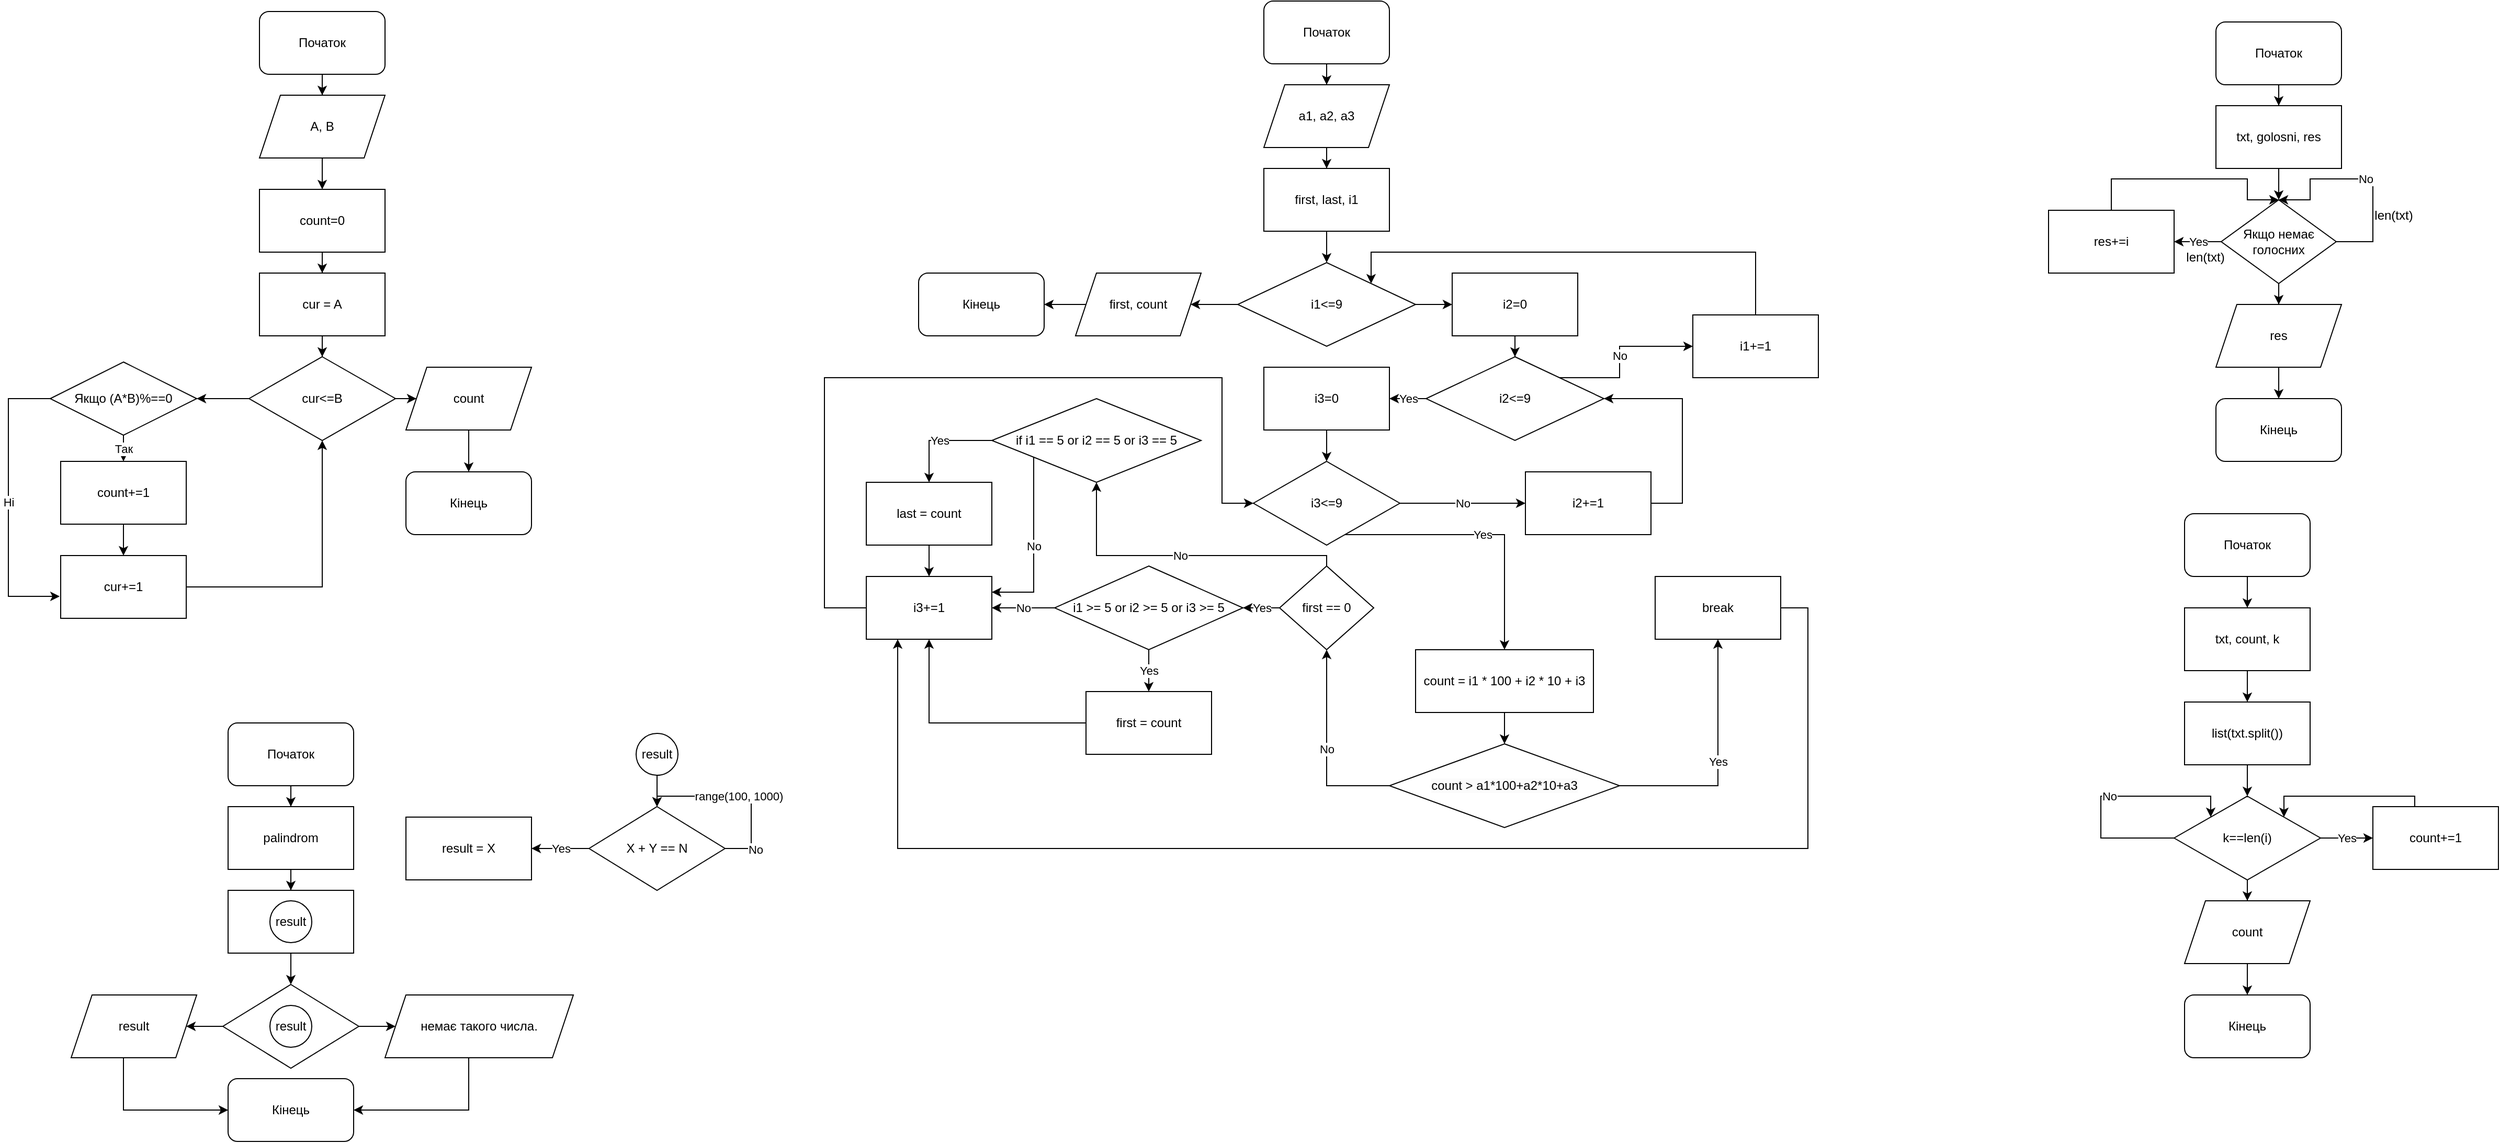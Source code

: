 <mxfile version="24.8.6">
  <diagram name="Страница — 1" id="elAC1jL7qKDmC1zYYI48">
    <mxGraphModel dx="1180" dy="746" grid="1" gridSize="10" guides="1" tooltips="1" connect="1" arrows="1" fold="1" page="1" pageScale="1" pageWidth="827" pageHeight="1169" math="0" shadow="0">
      <root>
        <mxCell id="0" />
        <mxCell id="1" parent="0" />
        <mxCell id="Sf9USXBAgHXZiCnGcC-k-5" value="" style="edgeStyle=orthogonalEdgeStyle;rounded=0;orthogonalLoop=1;jettySize=auto;html=1;" parent="1" source="Sf9USXBAgHXZiCnGcC-k-1" target="Sf9USXBAgHXZiCnGcC-k-2" edge="1">
          <mxGeometry relative="1" as="geometry" />
        </mxCell>
        <mxCell id="Sf9USXBAgHXZiCnGcC-k-1" value="Початок" style="rounded=1;whiteSpace=wrap;html=1;" parent="1" vertex="1">
          <mxGeometry x="320" y="130" width="120" height="60" as="geometry" />
        </mxCell>
        <mxCell id="Sf9USXBAgHXZiCnGcC-k-6" value="" style="edgeStyle=orthogonalEdgeStyle;rounded=0;orthogonalLoop=1;jettySize=auto;html=1;" parent="1" source="Sf9USXBAgHXZiCnGcC-k-2" target="Sf9USXBAgHXZiCnGcC-k-3" edge="1">
          <mxGeometry relative="1" as="geometry" />
        </mxCell>
        <mxCell id="Sf9USXBAgHXZiCnGcC-k-2" value="A, B" style="shape=parallelogram;perimeter=parallelogramPerimeter;whiteSpace=wrap;html=1;fixedSize=1;" parent="1" vertex="1">
          <mxGeometry x="320" y="210" width="120" height="60" as="geometry" />
        </mxCell>
        <mxCell id="Sf9USXBAgHXZiCnGcC-k-7" value="" style="edgeStyle=orthogonalEdgeStyle;rounded=0;orthogonalLoop=1;jettySize=auto;html=1;" parent="1" source="Sf9USXBAgHXZiCnGcC-k-3" target="Sf9USXBAgHXZiCnGcC-k-4" edge="1">
          <mxGeometry relative="1" as="geometry" />
        </mxCell>
        <mxCell id="Sf9USXBAgHXZiCnGcC-k-3" value="count=0" style="rounded=0;whiteSpace=wrap;html=1;" parent="1" vertex="1">
          <mxGeometry x="320" y="300" width="120" height="60" as="geometry" />
        </mxCell>
        <mxCell id="Sf9USXBAgHXZiCnGcC-k-9" value="" style="edgeStyle=orthogonalEdgeStyle;rounded=0;orthogonalLoop=1;jettySize=auto;html=1;" parent="1" source="Sf9USXBAgHXZiCnGcC-k-4" target="Sf9USXBAgHXZiCnGcC-k-8" edge="1">
          <mxGeometry relative="1" as="geometry" />
        </mxCell>
        <mxCell id="Sf9USXBAgHXZiCnGcC-k-4" value="cur = A" style="rounded=0;whiteSpace=wrap;html=1;" parent="1" vertex="1">
          <mxGeometry x="320" y="380" width="120" height="60" as="geometry" />
        </mxCell>
        <mxCell id="Sf9USXBAgHXZiCnGcC-k-11" value="" style="edgeStyle=orthogonalEdgeStyle;rounded=0;orthogonalLoop=1;jettySize=auto;html=1;" parent="1" source="Sf9USXBAgHXZiCnGcC-k-8" target="Sf9USXBAgHXZiCnGcC-k-10" edge="1">
          <mxGeometry relative="1" as="geometry" />
        </mxCell>
        <mxCell id="Sf9USXBAgHXZiCnGcC-k-18" style="edgeStyle=orthogonalEdgeStyle;rounded=0;orthogonalLoop=1;jettySize=auto;html=1;" parent="1" source="Sf9USXBAgHXZiCnGcC-k-8" target="Sf9USXBAgHXZiCnGcC-k-19" edge="1">
          <mxGeometry relative="1" as="geometry">
            <mxPoint x="550" y="500" as="targetPoint" />
          </mxGeometry>
        </mxCell>
        <mxCell id="Sf9USXBAgHXZiCnGcC-k-8" value="cur&amp;lt;=B" style="rhombus;whiteSpace=wrap;html=1;" parent="1" vertex="1">
          <mxGeometry x="310" y="460" width="140" height="80" as="geometry" />
        </mxCell>
        <mxCell id="Sf9USXBAgHXZiCnGcC-k-12" value="Так" style="edgeStyle=orthogonalEdgeStyle;rounded=0;orthogonalLoop=1;jettySize=auto;html=1;" parent="1" source="Sf9USXBAgHXZiCnGcC-k-10" target="Sf9USXBAgHXZiCnGcC-k-13" edge="1">
          <mxGeometry relative="1" as="geometry">
            <mxPoint x="190" y="560" as="targetPoint" />
          </mxGeometry>
        </mxCell>
        <mxCell id="Sf9USXBAgHXZiCnGcC-k-14" value="Ні" style="edgeStyle=orthogonalEdgeStyle;rounded=0;orthogonalLoop=1;jettySize=auto;html=1;entryX=-0.008;entryY=0.65;entryDx=0;entryDy=0;entryPerimeter=0;" parent="1" source="Sf9USXBAgHXZiCnGcC-k-10" target="Sf9USXBAgHXZiCnGcC-k-15" edge="1">
          <mxGeometry relative="1" as="geometry">
            <mxPoint x="60" y="680" as="targetPoint" />
            <Array as="points">
              <mxPoint x="80" y="500" />
              <mxPoint x="80" y="689" />
            </Array>
          </mxGeometry>
        </mxCell>
        <mxCell id="Sf9USXBAgHXZiCnGcC-k-10" value="Якщо (A*B)%==0" style="rhombus;whiteSpace=wrap;html=1;" parent="1" vertex="1">
          <mxGeometry x="120" y="465" width="140" height="70" as="geometry" />
        </mxCell>
        <mxCell id="Sf9USXBAgHXZiCnGcC-k-16" value="" style="edgeStyle=orthogonalEdgeStyle;rounded=0;orthogonalLoop=1;jettySize=auto;html=1;" parent="1" source="Sf9USXBAgHXZiCnGcC-k-13" target="Sf9USXBAgHXZiCnGcC-k-15" edge="1">
          <mxGeometry relative="1" as="geometry" />
        </mxCell>
        <mxCell id="Sf9USXBAgHXZiCnGcC-k-13" value="count+=1" style="rounded=0;whiteSpace=wrap;html=1;" parent="1" vertex="1">
          <mxGeometry x="130" y="560" width="120" height="60" as="geometry" />
        </mxCell>
        <mxCell id="Sf9USXBAgHXZiCnGcC-k-17" style="edgeStyle=orthogonalEdgeStyle;rounded=0;orthogonalLoop=1;jettySize=auto;html=1;entryX=0.5;entryY=1;entryDx=0;entryDy=0;" parent="1" source="Sf9USXBAgHXZiCnGcC-k-15" target="Sf9USXBAgHXZiCnGcC-k-8" edge="1">
          <mxGeometry relative="1" as="geometry" />
        </mxCell>
        <mxCell id="Sf9USXBAgHXZiCnGcC-k-15" value="cur+=1" style="rounded=0;whiteSpace=wrap;html=1;" parent="1" vertex="1">
          <mxGeometry x="130" y="650" width="120" height="60" as="geometry" />
        </mxCell>
        <mxCell id="Sf9USXBAgHXZiCnGcC-k-21" style="edgeStyle=orthogonalEdgeStyle;rounded=0;orthogonalLoop=1;jettySize=auto;html=1;entryX=0.5;entryY=0;entryDx=0;entryDy=0;" parent="1" source="Sf9USXBAgHXZiCnGcC-k-19" target="Sf9USXBAgHXZiCnGcC-k-20" edge="1">
          <mxGeometry relative="1" as="geometry" />
        </mxCell>
        <mxCell id="Sf9USXBAgHXZiCnGcC-k-19" value="count" style="shape=parallelogram;perimeter=parallelogramPerimeter;whiteSpace=wrap;html=1;fixedSize=1;" parent="1" vertex="1">
          <mxGeometry x="460" y="470" width="120" height="60" as="geometry" />
        </mxCell>
        <mxCell id="Sf9USXBAgHXZiCnGcC-k-20" value="Кінець" style="rounded=1;whiteSpace=wrap;html=1;" parent="1" vertex="1">
          <mxGeometry x="460" y="570" width="120" height="60" as="geometry" />
        </mxCell>
        <mxCell id="Sf9USXBAgHXZiCnGcC-k-25" value="" style="edgeStyle=orthogonalEdgeStyle;rounded=0;orthogonalLoop=1;jettySize=auto;html=1;" parent="1" source="Sf9USXBAgHXZiCnGcC-k-23" target="Sf9USXBAgHXZiCnGcC-k-24" edge="1">
          <mxGeometry relative="1" as="geometry" />
        </mxCell>
        <mxCell id="Sf9USXBAgHXZiCnGcC-k-23" value="Початок" style="rounded=1;whiteSpace=wrap;html=1;" parent="1" vertex="1">
          <mxGeometry x="1280" y="120" width="120" height="60" as="geometry" />
        </mxCell>
        <mxCell id="Sf9USXBAgHXZiCnGcC-k-27" value="" style="edgeStyle=orthogonalEdgeStyle;rounded=0;orthogonalLoop=1;jettySize=auto;html=1;" parent="1" source="Sf9USXBAgHXZiCnGcC-k-24" target="Sf9USXBAgHXZiCnGcC-k-26" edge="1">
          <mxGeometry relative="1" as="geometry" />
        </mxCell>
        <mxCell id="Sf9USXBAgHXZiCnGcC-k-24" value="a1, a2, a3" style="shape=parallelogram;perimeter=parallelogramPerimeter;whiteSpace=wrap;html=1;fixedSize=1;" parent="1" vertex="1">
          <mxGeometry x="1280" y="200" width="120" height="60" as="geometry" />
        </mxCell>
        <mxCell id="Sf9USXBAgHXZiCnGcC-k-29" value="" style="edgeStyle=orthogonalEdgeStyle;rounded=0;orthogonalLoop=1;jettySize=auto;html=1;" parent="1" source="Sf9USXBAgHXZiCnGcC-k-26" target="Sf9USXBAgHXZiCnGcC-k-28" edge="1">
          <mxGeometry relative="1" as="geometry" />
        </mxCell>
        <mxCell id="Sf9USXBAgHXZiCnGcC-k-26" value="first, last, i1" style="rounded=0;whiteSpace=wrap;html=1;" parent="1" vertex="1">
          <mxGeometry x="1280" y="280" width="120" height="60" as="geometry" />
        </mxCell>
        <mxCell id="Sf9USXBAgHXZiCnGcC-k-31" value="" style="edgeStyle=orthogonalEdgeStyle;rounded=0;orthogonalLoop=1;jettySize=auto;html=1;" parent="1" source="Sf9USXBAgHXZiCnGcC-k-28" target="Sf9USXBAgHXZiCnGcC-k-30" edge="1">
          <mxGeometry relative="1" as="geometry" />
        </mxCell>
        <mxCell id="Sf9USXBAgHXZiCnGcC-k-75" value="" style="edgeStyle=orthogonalEdgeStyle;rounded=0;orthogonalLoop=1;jettySize=auto;html=1;" parent="1" source="Sf9USXBAgHXZiCnGcC-k-28" target="Sf9USXBAgHXZiCnGcC-k-74" edge="1">
          <mxGeometry relative="1" as="geometry" />
        </mxCell>
        <mxCell id="Sf9USXBAgHXZiCnGcC-k-28" value="i1&amp;lt;=9" style="rhombus;whiteSpace=wrap;html=1;" parent="1" vertex="1">
          <mxGeometry x="1255" y="370" width="170" height="80" as="geometry" />
        </mxCell>
        <mxCell id="Sf9USXBAgHXZiCnGcC-k-33" value="" style="edgeStyle=orthogonalEdgeStyle;rounded=0;orthogonalLoop=1;jettySize=auto;html=1;" parent="1" source="Sf9USXBAgHXZiCnGcC-k-30" target="Sf9USXBAgHXZiCnGcC-k-32" edge="1">
          <mxGeometry relative="1" as="geometry" />
        </mxCell>
        <mxCell id="Sf9USXBAgHXZiCnGcC-k-30" value="i2=0" style="rounded=0;whiteSpace=wrap;html=1;" parent="1" vertex="1">
          <mxGeometry x="1460" y="380" width="120" height="60" as="geometry" />
        </mxCell>
        <mxCell id="Sf9USXBAgHXZiCnGcC-k-35" value="Yes" style="edgeStyle=orthogonalEdgeStyle;rounded=0;orthogonalLoop=1;jettySize=auto;html=1;" parent="1" source="Sf9USXBAgHXZiCnGcC-k-32" target="Sf9USXBAgHXZiCnGcC-k-34" edge="1">
          <mxGeometry relative="1" as="geometry" />
        </mxCell>
        <mxCell id="Sf9USXBAgHXZiCnGcC-k-71" value="No" style="edgeStyle=orthogonalEdgeStyle;rounded=0;orthogonalLoop=1;jettySize=auto;html=1;entryX=0;entryY=0.5;entryDx=0;entryDy=0;" parent="1" source="Sf9USXBAgHXZiCnGcC-k-32" target="Sf9USXBAgHXZiCnGcC-k-59" edge="1">
          <mxGeometry relative="1" as="geometry">
            <mxPoint x="1650" y="410" as="targetPoint" />
            <Array as="points">
              <mxPoint x="1620" y="480" />
              <mxPoint x="1620" y="450" />
            </Array>
          </mxGeometry>
        </mxCell>
        <mxCell id="Sf9USXBAgHXZiCnGcC-k-32" value="i2&amp;lt;=9" style="rhombus;whiteSpace=wrap;html=1;rounded=0;" parent="1" vertex="1">
          <mxGeometry x="1435" y="460" width="170" height="80" as="geometry" />
        </mxCell>
        <mxCell id="Sf9USXBAgHXZiCnGcC-k-37" value="" style="edgeStyle=orthogonalEdgeStyle;rounded=0;orthogonalLoop=1;jettySize=auto;html=1;" parent="1" source="Sf9USXBAgHXZiCnGcC-k-34" target="Sf9USXBAgHXZiCnGcC-k-36" edge="1">
          <mxGeometry relative="1" as="geometry" />
        </mxCell>
        <mxCell id="Sf9USXBAgHXZiCnGcC-k-34" value="i3=0" style="whiteSpace=wrap;html=1;rounded=0;" parent="1" vertex="1">
          <mxGeometry x="1280" y="470" width="120" height="60" as="geometry" />
        </mxCell>
        <mxCell id="Sf9USXBAgHXZiCnGcC-k-39" value="Yes" style="edgeStyle=orthogonalEdgeStyle;rounded=0;orthogonalLoop=1;jettySize=auto;html=1;" parent="1" source="Sf9USXBAgHXZiCnGcC-k-36" target="Sf9USXBAgHXZiCnGcC-k-38" edge="1">
          <mxGeometry relative="1" as="geometry">
            <Array as="points">
              <mxPoint x="1510" y="630" />
            </Array>
          </mxGeometry>
        </mxCell>
        <mxCell id="Sf9USXBAgHXZiCnGcC-k-67" value="No" style="edgeStyle=orthogonalEdgeStyle;rounded=0;orthogonalLoop=1;jettySize=auto;html=1;" parent="1" source="Sf9USXBAgHXZiCnGcC-k-36" target="Sf9USXBAgHXZiCnGcC-k-68" edge="1">
          <mxGeometry relative="1" as="geometry">
            <mxPoint x="1590" y="600" as="targetPoint" />
          </mxGeometry>
        </mxCell>
        <mxCell id="Sf9USXBAgHXZiCnGcC-k-36" value="i3&amp;lt;=9" style="rhombus;whiteSpace=wrap;html=1;" parent="1" vertex="1">
          <mxGeometry x="1270" y="560" width="140" height="80" as="geometry" />
        </mxCell>
        <mxCell id="Sf9USXBAgHXZiCnGcC-k-42" value="" style="edgeStyle=orthogonalEdgeStyle;rounded=0;orthogonalLoop=1;jettySize=auto;html=1;entryX=0.5;entryY=0;entryDx=0;entryDy=0;" parent="1" source="Sf9USXBAgHXZiCnGcC-k-38" target="Sf9USXBAgHXZiCnGcC-k-43" edge="1">
          <mxGeometry relative="1" as="geometry">
            <mxPoint x="1520" y="660" as="targetPoint" />
          </mxGeometry>
        </mxCell>
        <mxCell id="Sf9USXBAgHXZiCnGcC-k-38" value="count = i1 * 100 + i2 * 10 + i3" style="whiteSpace=wrap;html=1;" parent="1" vertex="1">
          <mxGeometry x="1425" y="740" width="170" height="60" as="geometry" />
        </mxCell>
        <mxCell id="Sf9USXBAgHXZiCnGcC-k-46" value="Yes" style="edgeStyle=orthogonalEdgeStyle;rounded=0;orthogonalLoop=1;jettySize=auto;html=1;" parent="1" source="Sf9USXBAgHXZiCnGcC-k-43" target="Sf9USXBAgHXZiCnGcC-k-45" edge="1">
          <mxGeometry relative="1" as="geometry" />
        </mxCell>
        <mxCell id="Sf9USXBAgHXZiCnGcC-k-47" value="No" style="edgeStyle=orthogonalEdgeStyle;rounded=0;orthogonalLoop=1;jettySize=auto;html=1;" parent="1" source="Sf9USXBAgHXZiCnGcC-k-43" target="Sf9USXBAgHXZiCnGcC-k-48" edge="1">
          <mxGeometry relative="1" as="geometry">
            <mxPoint x="1340" y="700" as="targetPoint" />
          </mxGeometry>
        </mxCell>
        <mxCell id="Sf9USXBAgHXZiCnGcC-k-43" value="&lt;span style=&quot;color: rgb(0, 0, 0); font-family: Helvetica; font-size: 12px; font-style: normal; font-variant-ligatures: normal; font-variant-caps: normal; font-weight: 400; letter-spacing: normal; orphans: 2; text-align: center; text-indent: 0px; text-transform: none; widows: 2; word-spacing: 0px; -webkit-text-stroke-width: 0px; white-space: normal; background-color: rgb(251, 251, 251); text-decoration-thickness: initial; text-decoration-style: initial; text-decoration-color: initial; display: inline !important; float: none;&quot;&gt;count &amp;gt; a1*100+a2*10+a3&lt;/span&gt;" style="rhombus;whiteSpace=wrap;html=1;" parent="1" vertex="1">
          <mxGeometry x="1400" y="830" width="220" height="80" as="geometry" />
        </mxCell>
        <mxCell id="Sf9USXBAgHXZiCnGcC-k-73" style="edgeStyle=orthogonalEdgeStyle;rounded=0;orthogonalLoop=1;jettySize=auto;html=1;entryX=0.25;entryY=1;entryDx=0;entryDy=0;" parent="1" source="Sf9USXBAgHXZiCnGcC-k-45" target="Sf9USXBAgHXZiCnGcC-k-57" edge="1">
          <mxGeometry relative="1" as="geometry">
            <Array as="points">
              <mxPoint x="1800" y="700" />
              <mxPoint x="1800" y="930" />
              <mxPoint x="930" y="930" />
            </Array>
          </mxGeometry>
        </mxCell>
        <mxCell id="Sf9USXBAgHXZiCnGcC-k-45" value="break" style="whiteSpace=wrap;html=1;" parent="1" vertex="1">
          <mxGeometry x="1654" y="670" width="120" height="60" as="geometry" />
        </mxCell>
        <mxCell id="Sf9USXBAgHXZiCnGcC-k-52" value="Yes" style="edgeStyle=orthogonalEdgeStyle;rounded=0;orthogonalLoop=1;jettySize=auto;html=1;" parent="1" source="Sf9USXBAgHXZiCnGcC-k-48" target="Sf9USXBAgHXZiCnGcC-k-51" edge="1">
          <mxGeometry relative="1" as="geometry" />
        </mxCell>
        <mxCell id="Sf9USXBAgHXZiCnGcC-k-48" value="first == 0" style="rhombus;whiteSpace=wrap;html=1;" parent="1" vertex="1">
          <mxGeometry x="1295" y="660" width="90" height="80" as="geometry" />
        </mxCell>
        <mxCell id="Sf9USXBAgHXZiCnGcC-k-53" value="Yes" style="edgeStyle=orthogonalEdgeStyle;rounded=0;orthogonalLoop=1;jettySize=auto;html=1;" parent="1" source="Sf9USXBAgHXZiCnGcC-k-51" target="Sf9USXBAgHXZiCnGcC-k-54" edge="1">
          <mxGeometry relative="1" as="geometry">
            <mxPoint x="1170" y="770" as="targetPoint" />
          </mxGeometry>
        </mxCell>
        <mxCell id="Sf9USXBAgHXZiCnGcC-k-56" value="No" style="edgeStyle=orthogonalEdgeStyle;rounded=0;orthogonalLoop=1;jettySize=auto;html=1;entryX=0.5;entryY=1;entryDx=0;entryDy=0;exitX=0.5;exitY=0;exitDx=0;exitDy=0;" parent="1" source="Sf9USXBAgHXZiCnGcC-k-48" target="Sf9USXBAgHXZiCnGcC-k-55" edge="1">
          <mxGeometry relative="1" as="geometry">
            <mxPoint x="1150" y="630" as="targetPoint" />
            <Array as="points">
              <mxPoint x="1340" y="650" />
              <mxPoint x="1120" y="650" />
            </Array>
          </mxGeometry>
        </mxCell>
        <mxCell id="Sf9USXBAgHXZiCnGcC-k-65" value="No" style="edgeStyle=orthogonalEdgeStyle;rounded=0;orthogonalLoop=1;jettySize=auto;html=1;entryX=1;entryY=0.5;entryDx=0;entryDy=0;" parent="1" source="Sf9USXBAgHXZiCnGcC-k-51" target="Sf9USXBAgHXZiCnGcC-k-57" edge="1">
          <mxGeometry relative="1" as="geometry">
            <Array as="points">
              <mxPoint x="1050" y="700" />
              <mxPoint x="1050" y="700" />
            </Array>
          </mxGeometry>
        </mxCell>
        <mxCell id="Sf9USXBAgHXZiCnGcC-k-51" value="i1 &gt;= 5 or i2 &gt;= 5 or i3 &gt;= 5" style="rhombus;whiteSpace=wrap;html=1;" parent="1" vertex="1">
          <mxGeometry x="1080" y="660" width="180" height="80" as="geometry" />
        </mxCell>
        <mxCell id="Sf9USXBAgHXZiCnGcC-k-60" style="edgeStyle=orthogonalEdgeStyle;rounded=0;orthogonalLoop=1;jettySize=auto;html=1;entryX=0.5;entryY=1;entryDx=0;entryDy=0;" parent="1" source="Sf9USXBAgHXZiCnGcC-k-54" target="Sf9USXBAgHXZiCnGcC-k-57" edge="1">
          <mxGeometry relative="1" as="geometry" />
        </mxCell>
        <mxCell id="Sf9USXBAgHXZiCnGcC-k-54" value="first = count" style="rounded=0;whiteSpace=wrap;html=1;" parent="1" vertex="1">
          <mxGeometry x="1110" y="780" width="120" height="60" as="geometry" />
        </mxCell>
        <mxCell id="Sf9USXBAgHXZiCnGcC-k-61" value="Yes" style="edgeStyle=orthogonalEdgeStyle;rounded=0;orthogonalLoop=1;jettySize=auto;html=1;" parent="1" source="Sf9USXBAgHXZiCnGcC-k-55" target="Sf9USXBAgHXZiCnGcC-k-62" edge="1">
          <mxGeometry relative="1" as="geometry">
            <mxPoint x="1030" y="560" as="targetPoint" />
            <Array as="points">
              <mxPoint x="960" y="540" />
            </Array>
          </mxGeometry>
        </mxCell>
        <mxCell id="Sf9USXBAgHXZiCnGcC-k-66" value="No" style="edgeStyle=orthogonalEdgeStyle;rounded=0;orthogonalLoop=1;jettySize=auto;html=1;entryX=1;entryY=0.25;entryDx=0;entryDy=0;" parent="1" source="Sf9USXBAgHXZiCnGcC-k-55" target="Sf9USXBAgHXZiCnGcC-k-57" edge="1">
          <mxGeometry relative="1" as="geometry">
            <Array as="points">
              <mxPoint x="1060" y="685" />
            </Array>
          </mxGeometry>
        </mxCell>
        <mxCell id="Sf9USXBAgHXZiCnGcC-k-55" value="if i1 == 5 or i2 == 5 or i3 == 5" style="rhombus;whiteSpace=wrap;html=1;" parent="1" vertex="1">
          <mxGeometry x="1020" y="500" width="200" height="80" as="geometry" />
        </mxCell>
        <mxCell id="Sf9USXBAgHXZiCnGcC-k-64" style="edgeStyle=orthogonalEdgeStyle;rounded=0;orthogonalLoop=1;jettySize=auto;html=1;entryX=0;entryY=0.5;entryDx=0;entryDy=0;" parent="1" source="Sf9USXBAgHXZiCnGcC-k-57" target="Sf9USXBAgHXZiCnGcC-k-36" edge="1">
          <mxGeometry relative="1" as="geometry">
            <Array as="points">
              <mxPoint x="860" y="700" />
              <mxPoint x="860" y="480" />
              <mxPoint x="1240" y="480" />
              <mxPoint x="1240" y="600" />
            </Array>
          </mxGeometry>
        </mxCell>
        <mxCell id="Sf9USXBAgHXZiCnGcC-k-57" value="i3+=1" style="rounded=0;whiteSpace=wrap;html=1;" parent="1" vertex="1">
          <mxGeometry x="900" y="670" width="120" height="60" as="geometry" />
        </mxCell>
        <mxCell id="Sf9USXBAgHXZiCnGcC-k-72" style="edgeStyle=orthogonalEdgeStyle;rounded=0;orthogonalLoop=1;jettySize=auto;html=1;entryX=1;entryY=0;entryDx=0;entryDy=0;" parent="1" source="Sf9USXBAgHXZiCnGcC-k-59" target="Sf9USXBAgHXZiCnGcC-k-28" edge="1">
          <mxGeometry relative="1" as="geometry">
            <Array as="points">
              <mxPoint x="1750" y="360" />
              <mxPoint x="1383" y="360" />
            </Array>
          </mxGeometry>
        </mxCell>
        <mxCell id="Sf9USXBAgHXZiCnGcC-k-59" value="i1+=1" style="rounded=0;whiteSpace=wrap;html=1;" parent="1" vertex="1">
          <mxGeometry x="1690" y="420" width="120" height="60" as="geometry" />
        </mxCell>
        <mxCell id="Sf9USXBAgHXZiCnGcC-k-63" value="" style="edgeStyle=orthogonalEdgeStyle;rounded=0;orthogonalLoop=1;jettySize=auto;html=1;" parent="1" source="Sf9USXBAgHXZiCnGcC-k-62" target="Sf9USXBAgHXZiCnGcC-k-57" edge="1">
          <mxGeometry relative="1" as="geometry" />
        </mxCell>
        <mxCell id="Sf9USXBAgHXZiCnGcC-k-62" value="last = count" style="rounded=0;whiteSpace=wrap;html=1;" parent="1" vertex="1">
          <mxGeometry x="900" y="580" width="120" height="60" as="geometry" />
        </mxCell>
        <mxCell id="Sf9USXBAgHXZiCnGcC-k-70" style="edgeStyle=orthogonalEdgeStyle;rounded=0;orthogonalLoop=1;jettySize=auto;html=1;entryX=1;entryY=0.5;entryDx=0;entryDy=0;" parent="1" source="Sf9USXBAgHXZiCnGcC-k-68" target="Sf9USXBAgHXZiCnGcC-k-32" edge="1">
          <mxGeometry relative="1" as="geometry">
            <Array as="points">
              <mxPoint x="1680" y="600" />
              <mxPoint x="1680" y="500" />
            </Array>
          </mxGeometry>
        </mxCell>
        <mxCell id="Sf9USXBAgHXZiCnGcC-k-68" value="i2+=1" style="rounded=0;whiteSpace=wrap;html=1;" parent="1" vertex="1">
          <mxGeometry x="1530" y="570" width="120" height="60" as="geometry" />
        </mxCell>
        <mxCell id="Sf9USXBAgHXZiCnGcC-k-77" value="" style="edgeStyle=orthogonalEdgeStyle;rounded=0;orthogonalLoop=1;jettySize=auto;html=1;" parent="1" source="Sf9USXBAgHXZiCnGcC-k-74" target="Sf9USXBAgHXZiCnGcC-k-76" edge="1">
          <mxGeometry relative="1" as="geometry" />
        </mxCell>
        <mxCell id="Sf9USXBAgHXZiCnGcC-k-74" value="first, count" style="shape=parallelogram;perimeter=parallelogramPerimeter;whiteSpace=wrap;html=1;fixedSize=1;" parent="1" vertex="1">
          <mxGeometry x="1100" y="380" width="120" height="60" as="geometry" />
        </mxCell>
        <mxCell id="Sf9USXBAgHXZiCnGcC-k-76" value="Кінець" style="rounded=1;whiteSpace=wrap;html=1;" parent="1" vertex="1">
          <mxGeometry x="950" y="380" width="120" height="60" as="geometry" />
        </mxCell>
        <mxCell id="Sf9USXBAgHXZiCnGcC-k-80" value="" style="edgeStyle=orthogonalEdgeStyle;rounded=0;orthogonalLoop=1;jettySize=auto;html=1;" parent="1" source="Sf9USXBAgHXZiCnGcC-k-78" target="Sf9USXBAgHXZiCnGcC-k-79" edge="1">
          <mxGeometry relative="1" as="geometry" />
        </mxCell>
        <mxCell id="Sf9USXBAgHXZiCnGcC-k-78" value="Початок" style="rounded=1;whiteSpace=wrap;html=1;" parent="1" vertex="1">
          <mxGeometry x="2190" y="140" width="120" height="60" as="geometry" />
        </mxCell>
        <mxCell id="Sf9USXBAgHXZiCnGcC-k-82" value="" style="edgeStyle=orthogonalEdgeStyle;rounded=0;orthogonalLoop=1;jettySize=auto;html=1;" parent="1" source="Sf9USXBAgHXZiCnGcC-k-79" target="Sf9USXBAgHXZiCnGcC-k-81" edge="1">
          <mxGeometry relative="1" as="geometry" />
        </mxCell>
        <mxCell id="Sf9USXBAgHXZiCnGcC-k-79" value="txt, golosni, res" style="rounded=0;whiteSpace=wrap;html=1;" parent="1" vertex="1">
          <mxGeometry x="2190" y="220" width="120" height="60" as="geometry" />
        </mxCell>
        <mxCell id="Sf9USXBAgHXZiCnGcC-k-86" value="Yes" style="edgeStyle=orthogonalEdgeStyle;rounded=0;orthogonalLoop=1;jettySize=auto;html=1;" parent="1" source="Sf9USXBAgHXZiCnGcC-k-81" target="Sf9USXBAgHXZiCnGcC-k-85" edge="1">
          <mxGeometry relative="1" as="geometry" />
        </mxCell>
        <mxCell id="Sf9USXBAgHXZiCnGcC-k-88" style="edgeStyle=orthogonalEdgeStyle;rounded=0;orthogonalLoop=1;jettySize=auto;html=1;" parent="1" source="Sf9USXBAgHXZiCnGcC-k-81" target="Sf9USXBAgHXZiCnGcC-k-90" edge="1">
          <mxGeometry relative="1" as="geometry">
            <mxPoint x="2250" y="420" as="targetPoint" />
          </mxGeometry>
        </mxCell>
        <mxCell id="Sf9USXBAgHXZiCnGcC-k-81" value="Якщо немає голосних" style="rhombus;whiteSpace=wrap;html=1;" parent="1" vertex="1">
          <mxGeometry x="2195" y="310" width="110" height="80" as="geometry" />
        </mxCell>
        <mxCell id="Sf9USXBAgHXZiCnGcC-k-83" value="No" style="edgeStyle=orthogonalEdgeStyle;rounded=0;orthogonalLoop=1;jettySize=auto;html=1;entryX=0.5;entryY=0;entryDx=0;entryDy=0;" parent="1" source="Sf9USXBAgHXZiCnGcC-k-81" target="Sf9USXBAgHXZiCnGcC-k-81" edge="1">
          <mxGeometry relative="1" as="geometry">
            <Array as="points">
              <mxPoint x="2340" y="350" />
              <mxPoint x="2340" y="290" />
              <mxPoint x="2280" y="290" />
              <mxPoint x="2280" y="310" />
            </Array>
          </mxGeometry>
        </mxCell>
        <mxCell id="Sf9USXBAgHXZiCnGcC-k-84" value="len(txt)" style="text;html=1;align=center;verticalAlign=middle;whiteSpace=wrap;rounded=0;" parent="1" vertex="1">
          <mxGeometry x="2330" y="310" width="60" height="30" as="geometry" />
        </mxCell>
        <mxCell id="Sf9USXBAgHXZiCnGcC-k-87" style="edgeStyle=orthogonalEdgeStyle;rounded=0;orthogonalLoop=1;jettySize=auto;html=1;entryX=0.5;entryY=0;entryDx=0;entryDy=0;" parent="1" source="Sf9USXBAgHXZiCnGcC-k-85" target="Sf9USXBAgHXZiCnGcC-k-81" edge="1">
          <mxGeometry relative="1" as="geometry">
            <Array as="points">
              <mxPoint x="2090" y="290" />
              <mxPoint x="2220" y="290" />
              <mxPoint x="2220" y="310" />
            </Array>
          </mxGeometry>
        </mxCell>
        <mxCell id="Sf9USXBAgHXZiCnGcC-k-85" value="res+=i" style="whiteSpace=wrap;html=1;" parent="1" vertex="1">
          <mxGeometry x="2030" y="320" width="120" height="60" as="geometry" />
        </mxCell>
        <mxCell id="Sf9USXBAgHXZiCnGcC-k-89" value="len(txt)" style="text;html=1;align=center;verticalAlign=middle;whiteSpace=wrap;rounded=0;" parent="1" vertex="1">
          <mxGeometry x="2150" y="350" width="60" height="30" as="geometry" />
        </mxCell>
        <mxCell id="Sf9USXBAgHXZiCnGcC-k-92" value="" style="edgeStyle=orthogonalEdgeStyle;rounded=0;orthogonalLoop=1;jettySize=auto;html=1;" parent="1" source="Sf9USXBAgHXZiCnGcC-k-90" target="Sf9USXBAgHXZiCnGcC-k-91" edge="1">
          <mxGeometry relative="1" as="geometry" />
        </mxCell>
        <mxCell id="Sf9USXBAgHXZiCnGcC-k-90" value="res" style="shape=parallelogram;perimeter=parallelogramPerimeter;whiteSpace=wrap;html=1;fixedSize=1;" parent="1" vertex="1">
          <mxGeometry x="2190" y="410" width="120" height="60" as="geometry" />
        </mxCell>
        <mxCell id="Sf9USXBAgHXZiCnGcC-k-91" value="Кінець" style="rounded=1;whiteSpace=wrap;html=1;" parent="1" vertex="1">
          <mxGeometry x="2190" y="500" width="120" height="60" as="geometry" />
        </mxCell>
        <mxCell id="Sf9USXBAgHXZiCnGcC-k-95" value="" style="edgeStyle=orthogonalEdgeStyle;rounded=0;orthogonalLoop=1;jettySize=auto;html=1;" parent="1" source="Sf9USXBAgHXZiCnGcC-k-93" target="Sf9USXBAgHXZiCnGcC-k-94" edge="1">
          <mxGeometry relative="1" as="geometry" />
        </mxCell>
        <mxCell id="Sf9USXBAgHXZiCnGcC-k-93" value="Початок" style="rounded=1;whiteSpace=wrap;html=1;" parent="1" vertex="1">
          <mxGeometry x="2160" y="610" width="120" height="60" as="geometry" />
        </mxCell>
        <mxCell id="Sf9USXBAgHXZiCnGcC-k-97" value="" style="edgeStyle=orthogonalEdgeStyle;rounded=0;orthogonalLoop=1;jettySize=auto;html=1;" parent="1" source="Sf9USXBAgHXZiCnGcC-k-94" target="Sf9USXBAgHXZiCnGcC-k-96" edge="1">
          <mxGeometry relative="1" as="geometry" />
        </mxCell>
        <mxCell id="Sf9USXBAgHXZiCnGcC-k-94" value="txt, count, k" style="rounded=0;whiteSpace=wrap;html=1;" parent="1" vertex="1">
          <mxGeometry x="2160" y="700" width="120" height="60" as="geometry" />
        </mxCell>
        <mxCell id="Sf9USXBAgHXZiCnGcC-k-99" value="" style="edgeStyle=orthogonalEdgeStyle;rounded=0;orthogonalLoop=1;jettySize=auto;html=1;" parent="1" source="Sf9USXBAgHXZiCnGcC-k-96" target="Sf9USXBAgHXZiCnGcC-k-98" edge="1">
          <mxGeometry relative="1" as="geometry" />
        </mxCell>
        <UserObject label="list(txt.split())" link="txt = list(txt.split())" id="Sf9USXBAgHXZiCnGcC-k-96">
          <mxCell style="whiteSpace=wrap;html=1;rounded=0;" parent="1" vertex="1">
            <mxGeometry x="2160" y="790" width="120" height="60" as="geometry" />
          </mxCell>
        </UserObject>
        <mxCell id="Sf9USXBAgHXZiCnGcC-k-101" value="Yes" style="edgeStyle=orthogonalEdgeStyle;rounded=0;orthogonalLoop=1;jettySize=auto;html=1;" parent="1" source="Sf9USXBAgHXZiCnGcC-k-98" target="Sf9USXBAgHXZiCnGcC-k-100" edge="1">
          <mxGeometry relative="1" as="geometry" />
        </mxCell>
        <mxCell id="Sf9USXBAgHXZiCnGcC-k-105" value="" style="edgeStyle=orthogonalEdgeStyle;rounded=0;orthogonalLoop=1;jettySize=auto;html=1;" parent="1" source="Sf9USXBAgHXZiCnGcC-k-98" target="Sf9USXBAgHXZiCnGcC-k-103" edge="1">
          <mxGeometry relative="1" as="geometry" />
        </mxCell>
        <mxCell id="Sf9USXBAgHXZiCnGcC-k-98" value="k==len(i)" style="rhombus;whiteSpace=wrap;html=1;" parent="1" vertex="1">
          <mxGeometry x="2150" y="880" width="140" height="80" as="geometry" />
        </mxCell>
        <mxCell id="Sf9USXBAgHXZiCnGcC-k-102" style="edgeStyle=orthogonalEdgeStyle;rounded=0;orthogonalLoop=1;jettySize=auto;html=1;entryX=1;entryY=0;entryDx=0;entryDy=0;" parent="1" source="Sf9USXBAgHXZiCnGcC-k-100" target="Sf9USXBAgHXZiCnGcC-k-98" edge="1">
          <mxGeometry relative="1" as="geometry">
            <Array as="points">
              <mxPoint x="2380" y="880" />
              <mxPoint x="2255" y="880" />
            </Array>
          </mxGeometry>
        </mxCell>
        <mxCell id="Sf9USXBAgHXZiCnGcC-k-100" value="count+=1" style="whiteSpace=wrap;html=1;" parent="1" vertex="1">
          <mxGeometry x="2340" y="890" width="120" height="60" as="geometry" />
        </mxCell>
        <mxCell id="Sf9USXBAgHXZiCnGcC-k-108" value="" style="edgeStyle=orthogonalEdgeStyle;rounded=0;orthogonalLoop=1;jettySize=auto;html=1;" parent="1" source="Sf9USXBAgHXZiCnGcC-k-103" target="Sf9USXBAgHXZiCnGcC-k-107" edge="1">
          <mxGeometry relative="1" as="geometry" />
        </mxCell>
        <mxCell id="Sf9USXBAgHXZiCnGcC-k-103" value="count" style="shape=parallelogram;perimeter=parallelogramPerimeter;whiteSpace=wrap;html=1;fixedSize=1;" parent="1" vertex="1">
          <mxGeometry x="2160" y="980" width="120" height="60" as="geometry" />
        </mxCell>
        <mxCell id="Sf9USXBAgHXZiCnGcC-k-104" value="No" style="edgeStyle=orthogonalEdgeStyle;rounded=0;orthogonalLoop=1;jettySize=auto;html=1;entryX=0;entryY=0;entryDx=0;entryDy=0;exitX=0;exitY=0.5;exitDx=0;exitDy=0;" parent="1" source="Sf9USXBAgHXZiCnGcC-k-98" target="Sf9USXBAgHXZiCnGcC-k-98" edge="1">
          <mxGeometry relative="1" as="geometry">
            <Array as="points">
              <mxPoint x="2080" y="920" />
              <mxPoint x="2080" y="880" />
              <mxPoint x="2185" y="880" />
            </Array>
          </mxGeometry>
        </mxCell>
        <mxCell id="Sf9USXBAgHXZiCnGcC-k-107" value="Кінець" style="rounded=1;whiteSpace=wrap;html=1;" parent="1" vertex="1">
          <mxGeometry x="2160" y="1070" width="120" height="60" as="geometry" />
        </mxCell>
        <mxCell id="RplDnqUG1hGOIaIeJ67t-4" value="" style="edgeStyle=orthogonalEdgeStyle;rounded=0;orthogonalLoop=1;jettySize=auto;html=1;" edge="1" parent="1" source="RplDnqUG1hGOIaIeJ67t-1" target="RplDnqUG1hGOIaIeJ67t-3">
          <mxGeometry relative="1" as="geometry" />
        </mxCell>
        <mxCell id="RplDnqUG1hGOIaIeJ67t-1" value="Початок" style="rounded=1;whiteSpace=wrap;html=1;" vertex="1" parent="1">
          <mxGeometry x="290" y="810" width="120" height="60" as="geometry" />
        </mxCell>
        <mxCell id="RplDnqUG1hGOIaIeJ67t-6" value="" style="edgeStyle=orthogonalEdgeStyle;rounded=0;orthogonalLoop=1;jettySize=auto;html=1;" edge="1" parent="1" source="RplDnqUG1hGOIaIeJ67t-3" target="RplDnqUG1hGOIaIeJ67t-5">
          <mxGeometry relative="1" as="geometry" />
        </mxCell>
        <mxCell id="RplDnqUG1hGOIaIeJ67t-3" value="palindrom" style="rounded=0;whiteSpace=wrap;html=1;" vertex="1" parent="1">
          <mxGeometry x="290" y="890" width="120" height="60" as="geometry" />
        </mxCell>
        <mxCell id="RplDnqUG1hGOIaIeJ67t-9" value="" style="edgeStyle=orthogonalEdgeStyle;rounded=0;orthogonalLoop=1;jettySize=auto;html=1;" edge="1" parent="1" source="RplDnqUG1hGOIaIeJ67t-5" target="RplDnqUG1hGOIaIeJ67t-8">
          <mxGeometry relative="1" as="geometry" />
        </mxCell>
        <mxCell id="RplDnqUG1hGOIaIeJ67t-5" value="result" style="rounded=0;whiteSpace=wrap;html=1;" vertex="1" parent="1">
          <mxGeometry x="290" y="970" width="120" height="60" as="geometry" />
        </mxCell>
        <mxCell id="RplDnqUG1hGOIaIeJ67t-13" value="" style="edgeStyle=orthogonalEdgeStyle;rounded=0;orthogonalLoop=1;jettySize=auto;html=1;" edge="1" parent="1" source="RplDnqUG1hGOIaIeJ67t-8" target="RplDnqUG1hGOIaIeJ67t-12">
          <mxGeometry relative="1" as="geometry" />
        </mxCell>
        <mxCell id="RplDnqUG1hGOIaIeJ67t-14" value="" style="edgeStyle=orthogonalEdgeStyle;rounded=0;orthogonalLoop=1;jettySize=auto;html=1;" edge="1" parent="1" source="RplDnqUG1hGOIaIeJ67t-8" target="RplDnqUG1hGOIaIeJ67t-11">
          <mxGeometry relative="1" as="geometry" />
        </mxCell>
        <mxCell id="RplDnqUG1hGOIaIeJ67t-8" value="result" style="rhombus;whiteSpace=wrap;html=1;rounded=0;" vertex="1" parent="1">
          <mxGeometry x="285" y="1060" width="130" height="80" as="geometry" />
        </mxCell>
        <mxCell id="RplDnqUG1hGOIaIeJ67t-10" value="result" style="ellipse;whiteSpace=wrap;html=1;aspect=fixed;" vertex="1" parent="1">
          <mxGeometry x="330" y="1080" width="40" height="40" as="geometry" />
        </mxCell>
        <mxCell id="RplDnqUG1hGOIaIeJ67t-16" style="edgeStyle=orthogonalEdgeStyle;rounded=0;orthogonalLoop=1;jettySize=auto;html=1;entryX=1;entryY=0.5;entryDx=0;entryDy=0;" edge="1" parent="1" target="RplDnqUG1hGOIaIeJ67t-15">
          <mxGeometry relative="1" as="geometry">
            <mxPoint x="520" y="1120" as="sourcePoint" />
            <Array as="points">
              <mxPoint x="520" y="1180" />
            </Array>
          </mxGeometry>
        </mxCell>
        <mxCell id="RplDnqUG1hGOIaIeJ67t-11" value="немає такого числа." style="shape=parallelogram;perimeter=parallelogramPerimeter;whiteSpace=wrap;html=1;fixedSize=1;" vertex="1" parent="1">
          <mxGeometry x="440" y="1070" width="180" height="60" as="geometry" />
        </mxCell>
        <mxCell id="RplDnqUG1hGOIaIeJ67t-17" style="edgeStyle=orthogonalEdgeStyle;rounded=0;orthogonalLoop=1;jettySize=auto;html=1;entryX=0;entryY=0.5;entryDx=0;entryDy=0;" edge="1" parent="1" target="RplDnqUG1hGOIaIeJ67t-15">
          <mxGeometry relative="1" as="geometry">
            <mxPoint x="190" y="1120" as="sourcePoint" />
            <Array as="points">
              <mxPoint x="190" y="1180" />
            </Array>
          </mxGeometry>
        </mxCell>
        <mxCell id="RplDnqUG1hGOIaIeJ67t-12" value="result" style="shape=parallelogram;perimeter=parallelogramPerimeter;whiteSpace=wrap;html=1;fixedSize=1;" vertex="1" parent="1">
          <mxGeometry x="140" y="1070" width="120" height="60" as="geometry" />
        </mxCell>
        <mxCell id="RplDnqUG1hGOIaIeJ67t-15" value="Кінець" style="rounded=1;whiteSpace=wrap;html=1;" vertex="1" parent="1">
          <mxGeometry x="290" y="1150" width="120" height="60" as="geometry" />
        </mxCell>
        <mxCell id="RplDnqUG1hGOIaIeJ67t-18" value="result" style="ellipse;whiteSpace=wrap;html=1;aspect=fixed;" vertex="1" parent="1">
          <mxGeometry x="330" y="980" width="40" height="40" as="geometry" />
        </mxCell>
        <mxCell id="RplDnqUG1hGOIaIeJ67t-22" style="edgeStyle=orthogonalEdgeStyle;rounded=0;orthogonalLoop=1;jettySize=auto;html=1;entryX=0.5;entryY=0;entryDx=0;entryDy=0;" edge="1" parent="1" source="RplDnqUG1hGOIaIeJ67t-19" target="RplDnqUG1hGOIaIeJ67t-21">
          <mxGeometry relative="1" as="geometry" />
        </mxCell>
        <mxCell id="RplDnqUG1hGOIaIeJ67t-19" value="result" style="ellipse;whiteSpace=wrap;html=1;aspect=fixed;" vertex="1" parent="1">
          <mxGeometry x="680" y="820" width="40" height="40" as="geometry" />
        </mxCell>
        <mxCell id="RplDnqUG1hGOIaIeJ67t-23" value="range(100, 1000)" style="edgeStyle=orthogonalEdgeStyle;rounded=0;orthogonalLoop=1;jettySize=auto;html=1;entryX=0.5;entryY=0;entryDx=0;entryDy=0;" edge="1" parent="1" source="RplDnqUG1hGOIaIeJ67t-21" target="RplDnqUG1hGOIaIeJ67t-21">
          <mxGeometry relative="1" as="geometry">
            <mxPoint x="800" y="980" as="targetPoint" />
            <Array as="points">
              <mxPoint x="790" y="930" />
              <mxPoint x="790" y="880" />
              <mxPoint x="700" y="880" />
            </Array>
          </mxGeometry>
        </mxCell>
        <mxCell id="RplDnqUG1hGOIaIeJ67t-31" value="No" style="edgeLabel;html=1;align=center;verticalAlign=middle;resizable=0;points=[];" vertex="1" connectable="0" parent="RplDnqUG1hGOIaIeJ67t-23">
          <mxGeometry x="-0.714" y="-4" relative="1" as="geometry">
            <mxPoint y="1" as="offset" />
          </mxGeometry>
        </mxCell>
        <mxCell id="RplDnqUG1hGOIaIeJ67t-24" value="Yes" style="edgeStyle=orthogonalEdgeStyle;rounded=0;orthogonalLoop=1;jettySize=auto;html=1;entryX=1;entryY=0.5;entryDx=0;entryDy=0;" edge="1" parent="1" source="RplDnqUG1hGOIaIeJ67t-21" target="RplDnqUG1hGOIaIeJ67t-26">
          <mxGeometry relative="1" as="geometry">
            <mxPoint x="610" y="980" as="targetPoint" />
            <Array as="points">
              <mxPoint x="600" y="930" />
              <mxPoint x="600" y="930" />
            </Array>
          </mxGeometry>
        </mxCell>
        <mxCell id="RplDnqUG1hGOIaIeJ67t-21" value="X + Y == N" style="rhombus;whiteSpace=wrap;html=1;fontStyle=0" vertex="1" parent="1">
          <mxGeometry x="635" y="890" width="130" height="80" as="geometry" />
        </mxCell>
        <mxCell id="RplDnqUG1hGOIaIeJ67t-26" value="result = X" style="rounded=0;whiteSpace=wrap;html=1;" vertex="1" parent="1">
          <mxGeometry x="460" y="900" width="120" height="60" as="geometry" />
        </mxCell>
      </root>
    </mxGraphModel>
  </diagram>
</mxfile>
